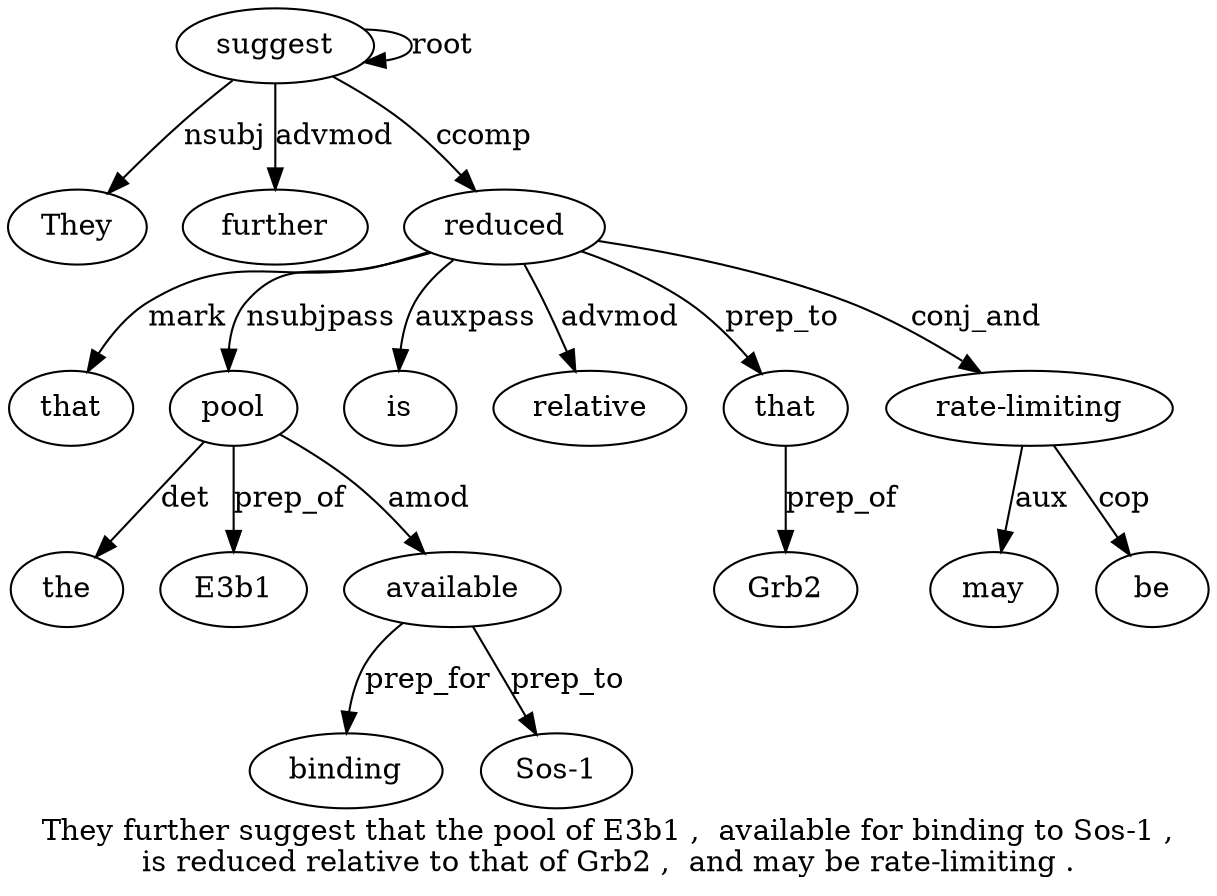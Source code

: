 digraph "They further suggest that the pool of E3b1 ,  available for binding to Sos-1 ,  is reduced relative to that of Grb2 ,  and may be rate-limiting ." {
label="They further suggest that the pool of E3b1 ,  available for binding to Sos-1 ,
is reduced relative to that of Grb2 ,  and may be rate-limiting .";
suggest3 [style=filled, fillcolor=white, label=suggest];
They1 [style=filled, fillcolor=white, label=They];
suggest3 -> They1  [label=nsubj];
further2 [style=filled, fillcolor=white, label=further];
suggest3 -> further2  [label=advmod];
suggest3 -> suggest3  [label=root];
reduced17 [style=filled, fillcolor=white, label=reduced];
that4 [style=filled, fillcolor=white, label=that];
reduced17 -> that4  [label=mark];
pool6 [style=filled, fillcolor=white, label=pool];
the5 [style=filled, fillcolor=white, label=the];
pool6 -> the5  [label=det];
reduced17 -> pool6  [label=nsubjpass];
E3b18 [style=filled, fillcolor=white, label=E3b1];
pool6 -> E3b18  [label=prep_of];
available10 [style=filled, fillcolor=white, label=available];
pool6 -> available10  [label=amod];
binding12 [style=filled, fillcolor=white, label=binding];
available10 -> binding12  [label=prep_for];
"Sos-14" [style=filled, fillcolor=white, label="Sos-1"];
available10 -> "Sos-14"  [label=prep_to];
is16 [style=filled, fillcolor=white, label=is];
reduced17 -> is16  [label=auxpass];
suggest3 -> reduced17  [label=ccomp];
relative18 [style=filled, fillcolor=white, label=relative];
reduced17 -> relative18  [label=advmod];
that20 [style=filled, fillcolor=white, label=that];
reduced17 -> that20  [label=prep_to];
Grb2 [style=filled, fillcolor=white, label=Grb2];
that20 -> Grb2  [label=prep_of];
"rate-limiting27" [style=filled, fillcolor=white, label="rate-limiting"];
may25 [style=filled, fillcolor=white, label=may];
"rate-limiting27" -> may25  [label=aux];
be26 [style=filled, fillcolor=white, label=be];
"rate-limiting27" -> be26  [label=cop];
reduced17 -> "rate-limiting27"  [label=conj_and];
}
